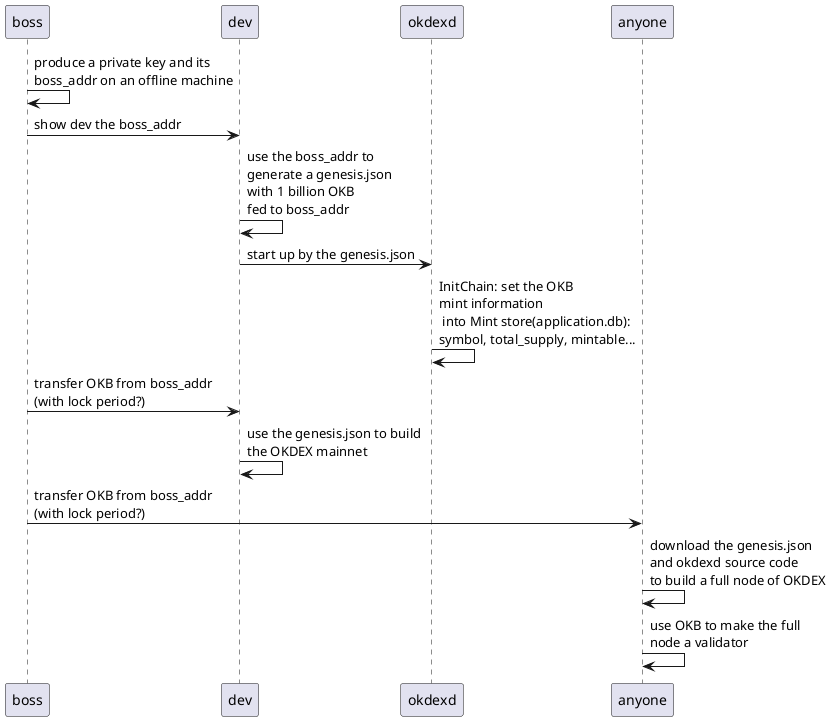 @startuml

boss -> boss: produce a private key and its \nboss_addr on an offline machine

boss -> dev: show dev the boss_addr

dev -> dev: use the boss_addr to \ngenerate a genesis.json \nwith 1 billion OKB \nfed to boss_addr

dev -> okdexd: start up by the genesis.json

okdexd -> okdexd: InitChain: set the OKB \nmint information\n into Mint store(application.db): \nsymbol, total_supply, mintable...

boss -> dev: transfer OKB from boss_addr\n(with lock period?)

dev -> dev: use the genesis.json to build \nthe OKDEX mainnet


boss -> anyone: transfer OKB from boss_addr\n(with lock period?)

anyone -> anyone: download the genesis.json \nand okdexd source code \nto build a full node of OKDEX


anyone -> anyone: use OKB to make the full \nnode a validator

@endpuml